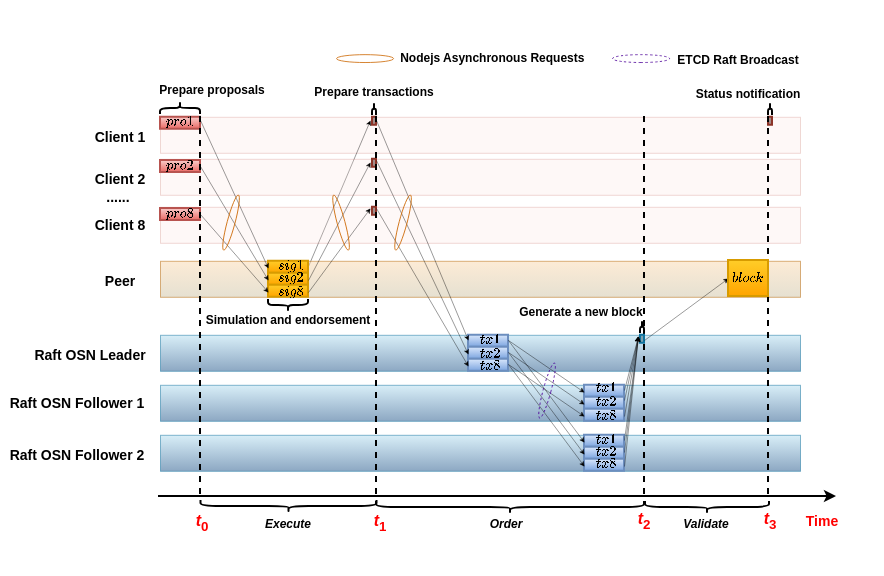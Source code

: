 <mxfile version="20.2.3" type="google"><diagram id="0vhZ1a2vEWbwYD3_x5Hq" name="第 1 页"><mxGraphModel grid="1" page="1" gridSize="10" guides="1" tooltips="1" connect="1" arrows="1" fold="1" pageScale="1" pageWidth="827" pageHeight="1169" math="1" shadow="0"><root><mxCell id="0"/><mxCell id="1" parent="0"/><mxCell id="vXWSQ5Rv11uB9TsXxkIm-58" value="" style="rounded=0;whiteSpace=wrap;html=1;strokeWidth=0.5;fillColor=#b1ddf0;strokeColor=#10739e;opacity=50;gradientColor=#1B5187;" vertex="1" parent="1"><mxGeometry x="160" y="328.4" width="320" height="18" as="geometry"/></mxCell><mxCell id="Trnzre_r4BiW6Tw0E5rN-12" value="" style="rounded=0;whiteSpace=wrap;html=1;strokeWidth=0.5;opacity=20;fillColor=#fad9d5;strokeColor=#ae4132;" vertex="1" parent="1"><mxGeometry x="160" y="169.4" width="320" height="18" as="geometry"/></mxCell><mxCell id="Trnzre_r4BiW6Tw0E5rN-16" value="&lt;font style=&quot;font-size: 7px;&quot;&gt;&lt;b&gt;......&lt;/b&gt;&lt;/font&gt;" style="text;html=1;strokeColor=none;fillColor=none;align=center;verticalAlign=middle;whiteSpace=wrap;rounded=0;" vertex="1" parent="1"><mxGeometry x="109" y="193" width="60" height="30" as="geometry"/></mxCell><mxCell id="Trnzre_r4BiW6Tw0E5rN-30" value="" style="shape=curlyBracket;whiteSpace=wrap;html=1;rounded=1;flipH=1;rotation=-90;" vertex="1" parent="1"><mxGeometry x="167" y="155" width="6" height="20" as="geometry"/></mxCell><mxCell id="Trnzre_r4BiW6Tw0E5rN-31" value="&lt;h6 style=&quot;font-size: 6px;&quot;&gt;&lt;font style=&quot;font-size: 6px; line-height: 0.2;&quot;&gt;Prepare&amp;nbsp;&lt;/font&gt;&lt;font style=&quot;font-size: 6px; line-height: 0.2;&quot;&gt;proposals&lt;/font&gt;&lt;/h6&gt;" style="text;html=1;strokeColor=none;fillColor=none;align=center;verticalAlign=middle;whiteSpace=wrap;rounded=0;" vertex="1" parent="1"><mxGeometry x="156" y="128.33" width="60" height="55" as="geometry"/></mxCell><mxCell id="Trnzre_r4BiW6Tw0E5rN-66" value="" style="shape=curlyBracket;whiteSpace=wrap;html=1;rounded=1;flipH=1;rotation=-90;" vertex="1" parent="1"><mxGeometry x="264" y="164.5" width="6" height="2" as="geometry"/></mxCell><mxCell id="Trnzre_r4BiW6Tw0E5rN-67" value="&lt;h6 style=&quot;font-size: 6px;&quot;&gt;&lt;font style=&quot;font-size: 6px; line-height: 0.2;&quot;&gt;Prepare&amp;nbsp;&lt;/font&gt;transactions&lt;/h6&gt;" style="text;html=1;strokeColor=none;fillColor=none;align=center;verticalAlign=middle;whiteSpace=wrap;rounded=0;" vertex="1" parent="1"><mxGeometry x="237.25" y="129" width="60" height="55" as="geometry"/></mxCell><mxCell id="Trnzre_r4BiW6Tw0E5rN-70" value="&lt;h6 style=&quot;&quot;&gt;&lt;font style=&quot;line-height: 0; font-size: 6px;&quot;&gt;Simulation and endorsement&lt;/font&gt;&lt;/h6&gt;" style="text;html=1;strokeColor=none;fillColor=none;align=center;verticalAlign=middle;whiteSpace=wrap;rounded=0;" vertex="1" parent="1"><mxGeometry x="164" y="242" width="120" height="55" as="geometry"/></mxCell><mxCell id="Trnzre_r4BiW6Tw0E5rN-113" value="" style="verticalLabelPosition=bottom;verticalAlign=top;html=1;shape=mxgraph.basic.rect;fillColor2=none;strokeWidth=1;size=20;indent=5;fontSize=7;fillColor=#f8cecc;strokeColor=#b85450;gradientColor=#ea6b66;" vertex="1" parent="1"><mxGeometry x="160" y="169.33" width="20" height="6" as="geometry"/></mxCell><mxCell id="Trnzre_r4BiW6Tw0E5rN-139" value="" style="verticalLabelPosition=bottom;verticalAlign=top;html=1;shape=mxgraph.basic.rect;fillColor2=none;strokeWidth=1;size=20;indent=5;fontSize=7;fillColor=#A38E8B;strokeColor=#8C3428;" vertex="1" parent="1"><mxGeometry x="266" y="169.33" width="2" height="4" as="geometry"/></mxCell><mxCell id="Trnzre_r4BiW6Tw0E5rN-142" value="" style="endArrow=classic;html=1;rounded=0;fontSize=1;fontColor=#000000;strokeColor=#000000;strokeWidth=0.2;endSize=2;startSize=2;jumpSize=3;" edge="1" parent="1"><mxGeometry width="50" height="50" relative="1" as="geometry"><mxPoint x="234" y="244" as="sourcePoint"/><mxPoint x="265" y="171" as="targetPoint"/></mxGeometry></mxCell><mxCell id="Trnzre_r4BiW6Tw0E5rN-186" value="" style="strokeWidth=0.4;html=1;shape=mxgraph.flowchart.start_1;whiteSpace=wrap;labelBackgroundColor=none;fontSize=5;fillColor=none;rotation=90;strokeColor=#CC6600;" vertex="1" parent="1"><mxGeometry x="260.31" y="125.79" width="3.94" height="28.51" as="geometry"/></mxCell><mxCell id="Trnzre_r4BiW6Tw0E5rN-187" value="&lt;h6 style=&quot;&quot;&gt;&lt;font style=&quot;line-height: 0.2; font-size: 6px;&quot;&gt;Nodejs Asynchronous Requests&amp;nbsp;&lt;/font&gt;&lt;/h6&gt;" style="text;html=1;strokeColor=none;fillColor=none;align=center;verticalAlign=middle;whiteSpace=wrap;rounded=0;" vertex="1" parent="1"><mxGeometry x="265.25" y="111" width="123.75" height="55" as="geometry"/></mxCell><mxCell id="Trnzre_r4BiW6Tw0E5rN-189" value="" style="strokeWidth=0.4;html=1;shape=mxgraph.flowchart.start_1;whiteSpace=wrap;labelBackgroundColor=none;fontSize=5;fillColor=none;rotation=90;dashed=1;strokeColor=#4C0099;" vertex="1" parent="1"><mxGeometry x="398.31" y="125.79" width="3.94" height="28.51" as="geometry"/></mxCell><mxCell id="Trnzre_r4BiW6Tw0E5rN-190" value="&lt;h6 style=&quot;&quot;&gt;&lt;font style=&quot;line-height: 0.2; font-size: 6px;&quot;&gt;ETCD Raft Broadcast&lt;/font&gt;&lt;/h6&gt;" style="text;html=1;strokeColor=none;fillColor=none;align=center;verticalAlign=middle;whiteSpace=wrap;rounded=0;" vertex="1" parent="1"><mxGeometry x="387.25" y="112" width="123.75" height="55" as="geometry"/></mxCell><mxCell id="Trnzre_r4BiW6Tw0E5rN-220" value="&lt;h6 style=&quot;&quot;&gt;&lt;font style=&quot;font-size: 7px;&quot;&gt;Client 1&lt;/font&gt;&lt;/h6&gt;" style="text;html=1;strokeColor=none;fillColor=none;align=center;verticalAlign=middle;whiteSpace=wrap;rounded=0;" vertex="1" parent="1"><mxGeometry x="110.25" y="151" width="60" height="55" as="geometry"/></mxCell><mxCell id="Trnzre_r4BiW6Tw0E5rN-229" value="&lt;h6 style=&quot;&quot;&gt;&lt;font style=&quot;font-size: 6px;&quot;&gt;Status notification&lt;/font&gt;&lt;/h6&gt;" style="text;html=1;strokeColor=none;fillColor=none;align=center;verticalAlign=middle;whiteSpace=wrap;rounded=0;" vertex="1" parent="1"><mxGeometry x="424.25" y="129" width="60" height="55" as="geometry"/></mxCell><mxCell id="Trnzre_r4BiW6Tw0E5rN-230" value="" style="verticalLabelPosition=bottom;verticalAlign=top;html=1;shape=mxgraph.basic.rect;fillColor2=none;strokeWidth=1;size=20;indent=5;fontSize=7;fillColor=#A38E8B;strokeColor=#8C3428;" vertex="1" parent="1"><mxGeometry x="464" y="169.33" width="2" height="4" as="geometry"/></mxCell><mxCell id="Trnzre_r4BiW6Tw0E5rN-232" value="" style="shape=curlyBracket;whiteSpace=wrap;html=1;rounded=1;flipH=1;rotation=-90;" vertex="1" parent="1"><mxGeometry x="462" y="164.5" width="6" height="2" as="geometry"/></mxCell><mxCell id="Trnzre_r4BiW6Tw0E5rN-237" value="&lt;h6 style=&quot;&quot;&gt;&lt;font color=&quot;#ff0000&quot; style=&quot;font-size: 7px;&quot;&gt;Time&lt;/font&gt;&lt;/h6&gt;" style="text;html=1;strokeColor=none;fillColor=none;align=center;verticalAlign=middle;whiteSpace=wrap;rounded=0;" vertex="1" parent="1"><mxGeometry x="461" y="343" width="60" height="55" as="geometry"/></mxCell><mxCell id="Trnzre_r4BiW6Tw0E5rN-258" value="" style="shape=curlyBracket;whiteSpace=wrap;html=1;rounded=1;flipH=1;rotation=90;" vertex="1" parent="1"><mxGeometry x="221.25" y="320" width="6" height="88" as="geometry"/></mxCell><mxCell id="Trnzre_r4BiW6Tw0E5rN-263" value="&lt;h6 style=&quot;&quot;&gt;&lt;font size=&quot;1&quot; style=&quot;&quot;&gt;&lt;i style=&quot;font-size: 6px;&quot;&gt;Execute&lt;/i&gt;&lt;/font&gt;&lt;/h6&gt;" style="text;html=1;strokeColor=none;fillColor=none;align=center;verticalAlign=middle;whiteSpace=wrap;rounded=0;" vertex="1" parent="1"><mxGeometry x="194.25" y="343" width="60" height="55" as="geometry"/></mxCell><mxCell id="Trnzre_r4BiW6Tw0E5rN-264" value="" style="shape=curlyBracket;whiteSpace=wrap;html=1;rounded=1;flipH=1;rotation=90;" vertex="1" parent="1"><mxGeometry x="332" y="297.5" width="6" height="134" as="geometry"/></mxCell><UserObject label="&lt;font color=&quot;#ff0000&quot; style=&quot;font-size: 8px;&quot;&gt;&lt;b style=&quot;&quot;&gt;&lt;i style=&quot;&quot;&gt;t&lt;/i&gt;&lt;sub style=&quot;&quot;&gt;1&lt;/sub&gt;&lt;/b&gt;&lt;/font&gt;" placeholders="1" name="Variable" id="Trnzre_r4BiW6Tw0E5rN-265"><mxCell style="text;html=1;strokeColor=none;fillColor=none;align=center;verticalAlign=middle;whiteSpace=wrap;overflow=hidden;dashed=1;labelBackgroundColor=none;fontSize=5;fontColor=#000000;" vertex="1" parent="1"><mxGeometry x="230" y="362" width="80" height="20" as="geometry"/></mxCell></UserObject><mxCell id="Trnzre_r4BiW6Tw0E5rN-266" value="&lt;h6 style=&quot;&quot;&gt;&lt;font size=&quot;1&quot; style=&quot;&quot;&gt;&lt;i style=&quot;font-size: 6px;&quot;&gt;Order&lt;/i&gt;&lt;/font&gt;&lt;/h6&gt;" style="text;html=1;strokeColor=none;fillColor=none;align=center;verticalAlign=middle;whiteSpace=wrap;rounded=0;" vertex="1" parent="1"><mxGeometry x="303.25" y="343" width="60" height="55" as="geometry"/></mxCell><mxCell id="Trnzre_r4BiW6Tw0E5rN-267" value="" style="shape=curlyBracket;whiteSpace=wrap;html=1;rounded=1;flipH=1;rotation=90;" vertex="1" parent="1"><mxGeometry x="430.5" y="333.5" width="6" height="62" as="geometry"/></mxCell><mxCell id="Trnzre_r4BiW6Tw0E5rN-268" value="&lt;h6 style=&quot;&quot;&gt;&lt;font size=&quot;1&quot; style=&quot;&quot;&gt;&lt;i style=&quot;font-size: 6px;&quot;&gt;Validate&lt;/i&gt;&lt;/font&gt;&lt;/h6&gt;" style="text;html=1;strokeColor=none;fillColor=none;align=center;verticalAlign=middle;whiteSpace=wrap;rounded=0;" vertex="1" parent="1"><mxGeometry x="403.25" y="343" width="60" height="55" as="geometry"/></mxCell><UserObject label="&lt;font color=&quot;#ff0000&quot; style=&quot;font-size: 8px;&quot;&gt;&lt;b style=&quot;&quot;&gt;&lt;i style=&quot;&quot;&gt;t&lt;/i&gt;&lt;sub style=&quot;&quot;&gt;2&lt;/sub&gt;&lt;/b&gt;&lt;/font&gt;" placeholders="1" name="Variable" id="Trnzre_r4BiW6Tw0E5rN-269"><mxCell style="text;html=1;strokeColor=none;fillColor=none;align=center;verticalAlign=middle;whiteSpace=wrap;overflow=hidden;dashed=1;labelBackgroundColor=none;fontSize=5;fontColor=#000000;" vertex="1" parent="1"><mxGeometry x="362" y="361" width="80" height="20" as="geometry"/></mxCell></UserObject><UserObject label="&lt;font color=&quot;#ff0000&quot; style=&quot;font-size: 8px;&quot;&gt;&lt;b style=&quot;&quot;&gt;&lt;i style=&quot;&quot;&gt;t&lt;/i&gt;&lt;sub style=&quot;&quot;&gt;3&lt;/sub&gt;&lt;/b&gt;&lt;/font&gt;" placeholders="1" name="Variable" id="Trnzre_r4BiW6Tw0E5rN-270"><mxCell style="text;html=1;strokeColor=none;fillColor=none;align=center;verticalAlign=middle;whiteSpace=wrap;overflow=hidden;dashed=1;labelBackgroundColor=none;fontSize=5;fontColor=#000000;" vertex="1" parent="1"><mxGeometry x="425" y="361" width="80" height="20" as="geometry"/></mxCell></UserObject><mxCell id="vXWSQ5Rv11uB9TsXxkIm-3" value="&lt;font style=&quot;font-size: 6px;&quot;&gt;$$pro1$$&lt;/font&gt;" style="text;html=1;strokeColor=none;fillColor=none;align=center;verticalAlign=middle;whiteSpace=wrap;rounded=0;fontColor=#000000;" vertex="1" parent="1"><mxGeometry x="140.25" y="161" width="60" height="22" as="geometry"/></mxCell><mxCell id="vXWSQ5Rv11uB9TsXxkIm-8" value="" style="rounded=0;whiteSpace=wrap;html=1;strokeWidth=0.5;opacity=20;fillColor=#fad9d5;strokeColor=#ae4132;" vertex="1" parent="1"><mxGeometry x="160" y="190.4" width="320" height="18" as="geometry"/></mxCell><mxCell id="vXWSQ5Rv11uB9TsXxkIm-9" value="&lt;h6 style=&quot;&quot;&gt;&lt;font style=&quot;font-size: 7px;&quot;&gt;Client 2&lt;/font&gt;&lt;/h6&gt;" style="text;html=1;strokeColor=none;fillColor=none;align=center;verticalAlign=middle;whiteSpace=wrap;rounded=0;" vertex="1" parent="1"><mxGeometry x="110.25" y="172" width="60" height="55" as="geometry"/></mxCell><mxCell id="vXWSQ5Rv11uB9TsXxkIm-10" value="" style="verticalLabelPosition=bottom;verticalAlign=top;html=1;shape=mxgraph.basic.rect;fillColor2=none;strokeWidth=1;size=20;indent=5;fontSize=7;fillColor=#f8cecc;strokeColor=#b85450;gradientColor=#ea6b66;" vertex="1" parent="1"><mxGeometry x="160" y="191" width="20" height="6" as="geometry"/></mxCell><mxCell id="vXWSQ5Rv11uB9TsXxkIm-11" value="" style="rounded=0;whiteSpace=wrap;html=1;strokeWidth=0.5;opacity=20;fillColor=#fad9d5;strokeColor=#ae4132;" vertex="1" parent="1"><mxGeometry x="160" y="214.4" width="320" height="18" as="geometry"/></mxCell><mxCell id="vXWSQ5Rv11uB9TsXxkIm-12" value="&lt;h6 style=&quot;&quot;&gt;&lt;font style=&quot;font-size: 7px;&quot;&gt;Client 8&lt;/font&gt;&lt;/h6&gt;" style="text;html=1;strokeColor=none;fillColor=none;align=center;verticalAlign=middle;whiteSpace=wrap;rounded=0;" vertex="1" parent="1"><mxGeometry x="110.25" y="195" width="60" height="55" as="geometry"/></mxCell><mxCell id="vXWSQ5Rv11uB9TsXxkIm-13" value="&lt;font style=&quot;font-size: 6px;&quot;&gt;$$pro2$$&lt;/font&gt;" style="text;html=1;strokeColor=none;fillColor=none;align=center;verticalAlign=middle;whiteSpace=wrap;rounded=0;fontColor=#000000;" vertex="1" parent="1"><mxGeometry x="140.25" y="183" width="60" height="22" as="geometry"/></mxCell><mxCell id="vXWSQ5Rv11uB9TsXxkIm-14" value="" style="verticalLabelPosition=bottom;verticalAlign=top;html=1;shape=mxgraph.basic.rect;fillColor2=none;strokeWidth=1;size=20;indent=5;fontSize=7;fillColor=#f8cecc;strokeColor=#b85450;gradientColor=#ea6b66;" vertex="1" parent="1"><mxGeometry x="160" y="215.03" width="20" height="6" as="geometry"/></mxCell><mxCell id="vXWSQ5Rv11uB9TsXxkIm-15" value="&lt;font style=&quot;font-size: 6px;&quot;&gt;$$pro8$$&lt;/font&gt;" style="text;html=1;strokeColor=none;fillColor=none;align=center;verticalAlign=middle;whiteSpace=wrap;rounded=0;fontColor=#000000;" vertex="1" parent="1"><mxGeometry x="140.25" y="207" width="60" height="22" as="geometry"/></mxCell><mxCell id="vXWSQ5Rv11uB9TsXxkIm-16" value="" style="rounded=0;whiteSpace=wrap;html=1;strokeWidth=0.5;fillColor=#fad7ac;strokeColor=#b46504;opacity=50;gradientColor=#CCC2A4;" vertex="1" parent="1"><mxGeometry x="160" y="241.4" width="320" height="18" as="geometry"/></mxCell><mxCell id="vXWSQ5Rv11uB9TsXxkIm-17" value="&lt;h6 style=&quot;&quot;&gt;&lt;font style=&quot;font-size: 7px;&quot;&gt;Peer&lt;/font&gt;&lt;/h6&gt;" style="text;html=1;strokeColor=none;fillColor=none;align=center;verticalAlign=middle;whiteSpace=wrap;rounded=0;" vertex="1" parent="1"><mxGeometry x="110.25" y="223" width="60" height="55" as="geometry"/></mxCell><mxCell id="vXWSQ5Rv11uB9TsXxkIm-21" value="" style="verticalLabelPosition=bottom;verticalAlign=top;html=1;shape=mxgraph.basic.rect;fillColor2=none;strokeWidth=1;size=20;indent=5;fontSize=7;fillColor=#ffcd28;strokeColor=#d79b00;gradientColor=#ffa500;" vertex="1" parent="1"><mxGeometry x="214" y="241.33" width="20" height="6" as="geometry"/></mxCell><mxCell id="vXWSQ5Rv11uB9TsXxkIm-22" value="" style="verticalLabelPosition=bottom;verticalAlign=top;html=1;shape=mxgraph.basic.rect;fillColor2=none;strokeWidth=1;size=20;indent=5;fontSize=7;fillColor=#ffcd28;strokeColor=#d79b00;gradientColor=#ffa500;" vertex="1" parent="1"><mxGeometry x="214" y="247.33" width="20" height="6" as="geometry"/></mxCell><mxCell id="vXWSQ5Rv11uB9TsXxkIm-23" value="" style="verticalLabelPosition=bottom;verticalAlign=top;html=1;shape=mxgraph.basic.rect;fillColor2=none;strokeWidth=1;size=20;indent=5;fontSize=7;fillColor=#ffcd28;strokeColor=#d79b00;gradientColor=#ffa500;" vertex="1" parent="1"><mxGeometry x="214" y="253.33" width="20" height="6" as="geometry"/></mxCell><mxCell id="vXWSQ5Rv11uB9TsXxkIm-24" value="&lt;font style=&quot;font-size: 6px;&quot;&gt;$$sig1$$&lt;/font&gt;" style="text;html=1;strokeColor=none;fillColor=none;align=center;verticalAlign=middle;whiteSpace=wrap;rounded=0;fontColor=#000000;" vertex="1" parent="1"><mxGeometry x="195.25" y="233" width="60" height="22" as="geometry"/></mxCell><mxCell id="vXWSQ5Rv11uB9TsXxkIm-25" value="&lt;font style=&quot;font-size: 6px;&quot;&gt;$$sig2$$&lt;/font&gt;" style="text;html=1;strokeColor=none;fillColor=none;align=center;verticalAlign=middle;whiteSpace=wrap;rounded=0;fontColor=#000000;" vertex="1" parent="1"><mxGeometry x="195.25" y="239" width="60" height="22" as="geometry"/></mxCell><mxCell id="vXWSQ5Rv11uB9TsXxkIm-26" value="&lt;font style=&quot;font-size: 6px;&quot;&gt;$$sig8$$&lt;/font&gt;" style="text;html=1;strokeColor=none;fillColor=none;align=center;verticalAlign=middle;whiteSpace=wrap;rounded=0;fontColor=#000000;" vertex="1" parent="1"><mxGeometry x="195.25" y="246" width="60" height="22" as="geometry"/></mxCell><mxCell id="Trnzre_r4BiW6Tw0E5rN-50" value="" style="endArrow=classic;html=1;rounded=0;fontSize=1;fontColor=#000000;strokeColor=#000000;strokeWidth=0.2;endSize=2;startSize=2;jumpSize=3;" edge="1" parent="1"><mxGeometry width="50" height="50" relative="1" as="geometry"><mxPoint x="180" y="171" as="sourcePoint"/><mxPoint x="214" y="245" as="targetPoint"/></mxGeometry></mxCell><mxCell id="vXWSQ5Rv11uB9TsXxkIm-28" value="" style="endArrow=classic;html=1;rounded=0;fontSize=1;fontColor=#000000;strokeColor=#000000;strokeWidth=0.2;endSize=2;startSize=2;jumpSize=3;" edge="1" parent="1"><mxGeometry width="50" height="50" relative="1" as="geometry"><mxPoint x="180" y="194" as="sourcePoint"/><mxPoint x="214" y="251" as="targetPoint"/></mxGeometry></mxCell><mxCell id="vXWSQ5Rv11uB9TsXxkIm-29" value="" style="endArrow=classic;html=1;rounded=0;fontSize=1;fontColor=#000000;strokeColor=#000000;strokeWidth=0.2;endSize=2;startSize=2;jumpSize=3;" edge="1" parent="1"><mxGeometry width="50" height="50" relative="1" as="geometry"><mxPoint x="180" y="218" as="sourcePoint"/><mxPoint x="214" y="257" as="targetPoint"/></mxGeometry></mxCell><mxCell id="vXWSQ5Rv11uB9TsXxkIm-30" value="" style="strokeWidth=0.4;html=1;shape=mxgraph.flowchart.start_1;whiteSpace=wrap;labelBackgroundColor=none;fontSize=5;rotation=15;fillColor=none;strokeColor=#CC6600;" vertex="1" parent="1"><mxGeometry x="193.31" y="207.79" width="3.94" height="28.51" as="geometry"/></mxCell><mxCell id="vXWSQ5Rv11uB9TsXxkIm-31" value="" style="shape=curlyBracket;whiteSpace=wrap;html=1;rounded=1;flipH=1;rotation=270;direction=west;" vertex="1" parent="1"><mxGeometry x="221" y="253.5" width="6" height="20" as="geometry"/></mxCell><mxCell id="vXWSQ5Rv11uB9TsXxkIm-34" value="" style="verticalLabelPosition=bottom;verticalAlign=top;html=1;shape=mxgraph.basic.rect;fillColor2=none;strokeWidth=1;size=20;indent=5;fontSize=7;fillColor=#A38E8B;strokeColor=#8C3428;" vertex="1" parent="1"><mxGeometry x="266" y="190.33" width="2" height="4" as="geometry"/></mxCell><mxCell id="vXWSQ5Rv11uB9TsXxkIm-35" value="" style="verticalLabelPosition=bottom;verticalAlign=top;html=1;shape=mxgraph.basic.rect;fillColor2=none;strokeWidth=1;size=20;indent=5;fontSize=7;fillColor=#A38E8B;strokeColor=#8C3428;" vertex="1" parent="1"><mxGeometry x="266" y="214.33" width="2" height="4" as="geometry"/></mxCell><mxCell id="vXWSQ5Rv11uB9TsXxkIm-36" value="" style="endArrow=classic;html=1;rounded=0;fontSize=1;fontColor=#000000;strokeColor=#000000;strokeWidth=0.2;endSize=2;startSize=2;jumpSize=3;" edge="1" parent="1"><mxGeometry width="50" height="50" relative="1" as="geometry"><mxPoint x="234" y="251" as="sourcePoint"/><mxPoint x="265" y="192" as="targetPoint"/></mxGeometry></mxCell><mxCell id="vXWSQ5Rv11uB9TsXxkIm-37" value="" style="endArrow=classic;html=1;rounded=0;fontSize=1;fontColor=#000000;strokeColor=#000000;strokeWidth=0.2;endSize=2;startSize=2;jumpSize=3;" edge="1" parent="1"><mxGeometry width="50" height="50" relative="1" as="geometry"><mxPoint x="234" y="257" as="sourcePoint"/><mxPoint x="265" y="215" as="targetPoint"/></mxGeometry></mxCell><mxCell id="vXWSQ5Rv11uB9TsXxkIm-38" value="" style="strokeWidth=0.4;html=1;shape=mxgraph.flowchart.start_1;whiteSpace=wrap;labelBackgroundColor=none;fontSize=5;fontColor=#000000;fillColor=none;rotation=-15;strokeColor=#CC6600;" vertex="1" parent="1"><mxGeometry x="248.31" y="207.79" width="3.94" height="28.51" as="geometry"/></mxCell><mxCell id="vXWSQ5Rv11uB9TsXxkIm-40" value="" style="rounded=0;whiteSpace=wrap;html=1;strokeWidth=0.5;fillColor=#b1ddf0;strokeColor=#10739e;opacity=50;gradientColor=#1B5187;" vertex="1" parent="1"><mxGeometry x="160" y="278.4" width="320" height="18" as="geometry"/></mxCell><mxCell id="vXWSQ5Rv11uB9TsXxkIm-41" value="&lt;h6 style=&quot;&quot;&gt;&lt;font style=&quot;font-size: 7px;&quot;&gt;Raft OSN Leader&lt;/font&gt;&lt;/h6&gt;" style="text;html=1;strokeColor=none;fillColor=none;align=center;verticalAlign=middle;whiteSpace=wrap;rounded=0;" vertex="1" parent="1"><mxGeometry x="95.25" y="260" width="60" height="55" as="geometry"/></mxCell><mxCell id="vXWSQ5Rv11uB9TsXxkIm-45" value="" style="verticalLabelPosition=bottom;verticalAlign=top;html=1;shape=mxgraph.basic.rect;fillColor2=none;strokeWidth=1;size=20;indent=5;fontSize=7;fillColor=#dae8fc;strokeColor=#6c8ebf;gradientColor=#7ea6e0;" vertex="1" parent="1"><mxGeometry x="314" y="278.33" width="20" height="6" as="geometry"/></mxCell><mxCell id="vXWSQ5Rv11uB9TsXxkIm-46" value="" style="verticalLabelPosition=bottom;verticalAlign=top;html=1;shape=mxgraph.basic.rect;fillColor2=none;strokeWidth=1;size=20;indent=5;fontSize=7;fillColor=#dae8fc;strokeColor=#6c8ebf;gradientColor=#7ea6e0;" vertex="1" parent="1"><mxGeometry x="314" y="284.33" width="20" height="6" as="geometry"/></mxCell><mxCell id="vXWSQ5Rv11uB9TsXxkIm-47" value="" style="verticalLabelPosition=bottom;verticalAlign=top;html=1;shape=mxgraph.basic.rect;fillColor2=none;strokeWidth=1;size=20;indent=5;fontSize=7;fillColor=#dae8fc;strokeColor=#6c8ebf;gradientColor=#7ea6e0;" vertex="1" parent="1"><mxGeometry x="314" y="290.33" width="20" height="6" as="geometry"/></mxCell><mxCell id="vXWSQ5Rv11uB9TsXxkIm-48" value="&lt;font style=&quot;font-size: 6px;&quot;&gt;$$tx2$$&lt;/font&gt;" style="text;html=1;strokeColor=none;fillColor=none;align=center;verticalAlign=middle;whiteSpace=wrap;rounded=0;fontColor=#000000;" vertex="1" parent="1"><mxGeometry x="295.25" y="277" width="60" height="22" as="geometry"/></mxCell><mxCell id="vXWSQ5Rv11uB9TsXxkIm-49" value="&lt;font style=&quot;font-size: 6px;&quot;&gt;$$tx1$$&lt;/font&gt;" style="text;html=1;strokeColor=none;fillColor=none;align=center;verticalAlign=middle;whiteSpace=wrap;rounded=0;fontColor=#000000;" vertex="1" parent="1"><mxGeometry x="295.25" y="270" width="60" height="22" as="geometry"/></mxCell><mxCell id="vXWSQ5Rv11uB9TsXxkIm-50" value="&lt;font style=&quot;font-size: 6px;&quot;&gt;$$tx8$$&lt;/font&gt;" style="text;html=1;strokeColor=none;fillColor=none;align=center;verticalAlign=middle;whiteSpace=wrap;rounded=0;fontColor=#000000;" vertex="1" parent="1"><mxGeometry x="295.25" y="283" width="60" height="22" as="geometry"/></mxCell><mxCell id="Trnzre_r4BiW6Tw0E5rN-152" value="" style="endArrow=classic;html=1;rounded=0;fontSize=1;fontColor=#000000;strokeColor=#000000;strokeWidth=0.2;endSize=2;startSize=2;jumpSize=3;" edge="1" parent="1"><mxGeometry width="50" height="50" relative="1" as="geometry"><mxPoint x="268" y="171" as="sourcePoint"/><mxPoint x="314" y="281" as="targetPoint"/></mxGeometry></mxCell><mxCell id="vXWSQ5Rv11uB9TsXxkIm-51" value="" style="endArrow=classic;html=1;rounded=0;fontSize=1;fontColor=#000000;strokeColor=#000000;strokeWidth=0.2;endSize=2;startSize=2;jumpSize=3;" edge="1" parent="1"><mxGeometry width="50" height="50" relative="1" as="geometry"><mxPoint x="268" y="191" as="sourcePoint"/><mxPoint x="314" y="288" as="targetPoint"/></mxGeometry></mxCell><mxCell id="vXWSQ5Rv11uB9TsXxkIm-52" value="" style="endArrow=classic;html=1;rounded=0;fontSize=1;fontColor=#000000;strokeColor=#000000;strokeWidth=0.2;endSize=2;startSize=2;jumpSize=3;" edge="1" parent="1"><mxGeometry width="50" height="50" relative="1" as="geometry"><mxPoint x="268" y="215" as="sourcePoint"/><mxPoint x="314" y="294" as="targetPoint"/></mxGeometry></mxCell><mxCell id="vXWSQ5Rv11uB9TsXxkIm-53" value="" style="strokeWidth=0.4;html=1;shape=mxgraph.flowchart.start_1;whiteSpace=wrap;labelBackgroundColor=none;fontSize=5;fillColor=none;rotation=15;strokeColor=#CC6600;" vertex="1" parent="1"><mxGeometry x="279.31" y="207.79" width="3.94" height="28.51" as="geometry"/></mxCell><mxCell id="vXWSQ5Rv11uB9TsXxkIm-54" value="" style="verticalLabelPosition=bottom;verticalAlign=top;html=1;shape=mxgraph.basic.rect;fillColor2=none;strokeWidth=1;size=20;indent=5;fontSize=7;fillColor=#dae8fc;strokeColor=#6c8ebf;gradientColor=#7ea6e0;" vertex="1" parent="1"><mxGeometry x="372" y="328.33" width="20" height="6" as="geometry"/></mxCell><mxCell id="vXWSQ5Rv11uB9TsXxkIm-55" value="" style="verticalLabelPosition=bottom;verticalAlign=top;html=1;shape=mxgraph.basic.rect;fillColor2=none;strokeWidth=1;size=20;indent=5;fontSize=7;fillColor=#dae8fc;strokeColor=#6c8ebf;gradientColor=#7ea6e0;" vertex="1" parent="1"><mxGeometry x="372" y="334.33" width="20" height="6" as="geometry"/></mxCell><mxCell id="vXWSQ5Rv11uB9TsXxkIm-56" value="" style="verticalLabelPosition=bottom;verticalAlign=top;html=1;shape=mxgraph.basic.rect;fillColor2=none;strokeWidth=1;size=20;indent=5;fontSize=7;fillColor=#dae8fc;strokeColor=#6c8ebf;gradientColor=#7ea6e0;" vertex="1" parent="1"><mxGeometry x="372" y="340.33" width="20" height="6" as="geometry"/></mxCell><mxCell id="vXWSQ5Rv11uB9TsXxkIm-57" value="" style="rounded=0;whiteSpace=wrap;html=1;strokeWidth=0.5;fillColor=#b1ddf0;strokeColor=#10739e;opacity=50;gradientColor=#1B5187;" vertex="1" parent="1"><mxGeometry x="160" y="303.4" width="320" height="18" as="geometry"/></mxCell><mxCell id="vXWSQ5Rv11uB9TsXxkIm-59" value="" style="verticalLabelPosition=bottom;verticalAlign=top;html=1;shape=mxgraph.basic.rect;fillColor2=none;strokeWidth=1;size=20;indent=5;fontSize=7;fillColor=#dae8fc;strokeColor=#6c8ebf;gradientColor=#7ea6e0;" vertex="1" parent="1"><mxGeometry x="372" y="303.33" width="20" height="6" as="geometry"/></mxCell><mxCell id="vXWSQ5Rv11uB9TsXxkIm-60" value="" style="verticalLabelPosition=bottom;verticalAlign=top;html=1;shape=mxgraph.basic.rect;fillColor2=none;strokeWidth=1;size=20;indent=5;fontSize=7;fillColor=#dae8fc;strokeColor=#6c8ebf;gradientColor=#7ea6e0;" vertex="1" parent="1"><mxGeometry x="372" y="309.33" width="20" height="6" as="geometry"/></mxCell><mxCell id="vXWSQ5Rv11uB9TsXxkIm-61" value="" style="verticalLabelPosition=bottom;verticalAlign=top;html=1;shape=mxgraph.basic.rect;fillColor2=none;strokeWidth=1;size=20;indent=5;fontSize=7;fillColor=#dae8fc;strokeColor=#6c8ebf;gradientColor=#7ea6e0;" vertex="1" parent="1"><mxGeometry x="372" y="315.33" width="20" height="6" as="geometry"/></mxCell><mxCell id="vXWSQ5Rv11uB9TsXxkIm-62" value="&lt;h6 style=&quot;&quot;&gt;&lt;font style=&quot;font-size: 7px;&quot;&gt;Raft OSN Follower 1&lt;/font&gt;&lt;/h6&gt;" style="text;html=1;strokeColor=none;fillColor=none;align=center;verticalAlign=middle;whiteSpace=wrap;rounded=0;" vertex="1" parent="1"><mxGeometry x="80" y="284" width="77.25" height="55" as="geometry"/></mxCell><mxCell id="vXWSQ5Rv11uB9TsXxkIm-63" value="&lt;h6 style=&quot;&quot;&gt;&lt;font style=&quot;font-size: 7px;&quot;&gt;Raft OSN Follower 2&lt;/font&gt;&lt;/h6&gt;" style="text;html=1;strokeColor=none;fillColor=none;align=center;verticalAlign=middle;whiteSpace=wrap;rounded=0;" vertex="1" parent="1"><mxGeometry x="80" y="310" width="77.25" height="55" as="geometry"/></mxCell><mxCell id="vXWSQ5Rv11uB9TsXxkIm-64" value="" style="endArrow=classic;html=1;rounded=0;fontSize=7;strokeColor=#000000;strokeWidth=1;endSize=3;startSize=3;" edge="1" parent="1"><mxGeometry width="50" height="50" relative="1" as="geometry"><mxPoint x="159" y="359" as="sourcePoint"/><mxPoint x="498" y="359" as="targetPoint"/></mxGeometry></mxCell><mxCell id="Trnzre_r4BiW6Tw0E5rN-74" value="" style="endArrow=none;dashed=1;html=1;rounded=0;fontSize=7;strokeColor=#000000;strokeWidth=1;fillColor=#dae8fc;" edge="1" parent="1"><mxGeometry width="50" height="50" relative="1" as="geometry"><mxPoint x="268" y="358" as="sourcePoint"/><mxPoint x="268" y="169" as="targetPoint"/></mxGeometry></mxCell><mxCell id="Trnzre_r4BiW6Tw0E5rN-39" value="" style="endArrow=none;dashed=1;html=1;rounded=0;fontSize=7;strokeColor=#000000;strokeWidth=1;fillColor=#dae8fc;" edge="1" parent="1"><mxGeometry width="50" height="50" relative="1" as="geometry"><mxPoint x="180" y="358" as="sourcePoint"/><mxPoint x="180" y="169" as="targetPoint"/></mxGeometry></mxCell><mxCell id="Trnzre_r4BiW6Tw0E5rN-205" value="" style="endArrow=none;dashed=1;html=1;rounded=0;fontSize=7;strokeColor=#000000;strokeWidth=1;fillColor=#dae8fc;" edge="1" parent="1"><mxGeometry width="50" height="50" relative="1" as="geometry"><mxPoint x="402" y="358" as="sourcePoint"/><mxPoint x="402" y="167" as="targetPoint"/></mxGeometry></mxCell><mxCell id="vXWSQ5Rv11uB9TsXxkIm-66" value="" style="endArrow=classic;html=1;rounded=0;fontSize=1;fontColor=#000000;strokeColor=#000000;strokeWidth=0.2;endSize=2;startSize=2;jumpSize=3;" edge="1" parent="1"><mxGeometry width="50" height="50" relative="1" as="geometry"><mxPoint x="334" y="287.0" as="sourcePoint"/><mxPoint x="372" y="313" as="targetPoint"/></mxGeometry></mxCell><mxCell id="vXWSQ5Rv11uB9TsXxkIm-65" value="" style="endArrow=classic;html=1;rounded=0;fontSize=1;fontColor=#000000;strokeColor=#000000;strokeWidth=0.2;endSize=2;startSize=2;jumpSize=3;" edge="1" parent="1"><mxGeometry width="50" height="50" relative="1" as="geometry"><mxPoint x="334" y="281.0" as="sourcePoint"/><mxPoint x="372" y="307" as="targetPoint"/></mxGeometry></mxCell><mxCell id="vXWSQ5Rv11uB9TsXxkIm-67" value="" style="endArrow=classic;html=1;rounded=0;fontSize=1;fontColor=#000000;strokeColor=#000000;strokeWidth=0.2;endSize=2;startSize=2;jumpSize=3;" edge="1" parent="1"><mxGeometry width="50" height="50" relative="1" as="geometry"><mxPoint x="334" y="293.0" as="sourcePoint"/><mxPoint x="372" y="319" as="targetPoint"/></mxGeometry></mxCell><mxCell id="vXWSQ5Rv11uB9TsXxkIm-68" value="" style="endArrow=classic;html=1;rounded=0;fontSize=1;fontColor=#000000;strokeColor=#000000;strokeWidth=0.2;endSize=2;startSize=2;jumpSize=3;" edge="1" parent="1"><mxGeometry width="50" height="50" relative="1" as="geometry"><mxPoint x="334" y="281.0" as="sourcePoint"/><mxPoint x="372" y="332" as="targetPoint"/></mxGeometry></mxCell><mxCell id="vXWSQ5Rv11uB9TsXxkIm-69" value="" style="endArrow=classic;html=1;rounded=0;fontSize=1;fontColor=#000000;strokeColor=#000000;strokeWidth=0.2;endSize=2;startSize=2;jumpSize=3;" edge="1" parent="1"><mxGeometry width="50" height="50" relative="1" as="geometry"><mxPoint x="334" y="287" as="sourcePoint"/><mxPoint x="372" y="338" as="targetPoint"/></mxGeometry></mxCell><mxCell id="vXWSQ5Rv11uB9TsXxkIm-70" value="" style="endArrow=classic;html=1;rounded=0;fontSize=1;fontColor=#000000;strokeColor=#000000;strokeWidth=0.2;endSize=2;startSize=2;jumpSize=3;" edge="1" parent="1"><mxGeometry width="50" height="50" relative="1" as="geometry"><mxPoint x="334" y="293" as="sourcePoint"/><mxPoint x="372" y="344" as="targetPoint"/></mxGeometry></mxCell><mxCell id="vXWSQ5Rv11uB9TsXxkIm-71" value="&lt;font style=&quot;font-size: 6px;&quot;&gt;$$tx1$$&lt;/font&gt;" style="text;html=1;strokeColor=none;fillColor=none;align=center;verticalAlign=middle;whiteSpace=wrap;rounded=0;fontColor=#000000;" vertex="1" parent="1"><mxGeometry x="353" y="294" width="60" height="22" as="geometry"/></mxCell><mxCell id="vXWSQ5Rv11uB9TsXxkIm-72" value="&lt;font style=&quot;font-size: 6px;&quot;&gt;$$tx2$$&lt;/font&gt;" style="text;html=1;strokeColor=none;fillColor=none;align=center;verticalAlign=middle;whiteSpace=wrap;rounded=0;fontColor=#000000;" vertex="1" parent="1"><mxGeometry x="353" y="326" width="60" height="22" as="geometry"/></mxCell><mxCell id="vXWSQ5Rv11uB9TsXxkIm-73" value="&lt;font style=&quot;font-size: 6px;&quot;&gt;$$tx8$$&lt;/font&gt;" style="text;html=1;strokeColor=none;fillColor=none;align=center;verticalAlign=middle;whiteSpace=wrap;rounded=0;fontColor=#000000;" vertex="1" parent="1"><mxGeometry x="353" y="332" width="60" height="22" as="geometry"/></mxCell><mxCell id="vXWSQ5Rv11uB9TsXxkIm-74" value="&lt;font style=&quot;font-size: 6px;&quot;&gt;$$tx2$$&lt;/font&gt;" style="text;html=1;strokeColor=none;fillColor=none;align=center;verticalAlign=middle;whiteSpace=wrap;rounded=0;fontColor=#000000;" vertex="1" parent="1"><mxGeometry x="353" y="301" width="60" height="22" as="geometry"/></mxCell><mxCell id="vXWSQ5Rv11uB9TsXxkIm-75" value="&lt;font style=&quot;font-size: 6px;&quot;&gt;$$tx8$$&lt;/font&gt;" style="text;html=1;strokeColor=none;fillColor=none;align=center;verticalAlign=middle;whiteSpace=wrap;rounded=0;fontColor=#000000;" vertex="1" parent="1"><mxGeometry x="353" y="308" width="60" height="22" as="geometry"/></mxCell><mxCell id="vXWSQ5Rv11uB9TsXxkIm-76" value="&lt;font style=&quot;font-size: 6px;&quot;&gt;$$tx1$$&lt;/font&gt;" style="text;html=1;strokeColor=none;fillColor=none;align=center;verticalAlign=middle;whiteSpace=wrap;rounded=0;fontColor=#000000;" vertex="1" parent="1"><mxGeometry x="353" y="320" width="60" height="22" as="geometry"/></mxCell><mxCell id="vXWSQ5Rv11uB9TsXxkIm-77" value="" style="verticalLabelPosition=bottom;verticalAlign=top;html=1;shape=mxgraph.basic.rect;fillColor2=none;strokeWidth=1;size=20;indent=5;fontSize=7;fillColor=#80A0AD;strokeColor=#10739e;" vertex="1" parent="1"><mxGeometry x="400" y="278.33" width="2" height="4" as="geometry"/></mxCell><mxCell id="vXWSQ5Rv11uB9TsXxkIm-78" value="" style="endArrow=classic;html=1;rounded=0;fontSize=1;fontColor=#000000;strokeColor=#000000;strokeWidth=0.2;endSize=2;startSize=2;jumpSize=3;" edge="1" parent="1"><mxGeometry width="50" height="50" relative="1" as="geometry"><mxPoint x="392" y="306" as="sourcePoint"/><mxPoint x="399" y="279" as="targetPoint"/></mxGeometry></mxCell><mxCell id="vXWSQ5Rv11uB9TsXxkIm-80" value="" style="shape=curlyBracket;whiteSpace=wrap;html=1;rounded=1;flipH=1;rotation=-90;" vertex="1" parent="1"><mxGeometry x="398" y="273.5" width="6" height="2" as="geometry"/></mxCell><mxCell id="vXWSQ5Rv11uB9TsXxkIm-81" value="&lt;h6 style=&quot;font-size: 6px;&quot;&gt;&lt;font style=&quot;font-size: 6px; line-height: 0.2;&quot;&gt;Generate a n&lt;/font&gt;ew block&lt;/h6&gt;" style="text;html=1;strokeColor=none;fillColor=none;align=center;verticalAlign=middle;whiteSpace=wrap;rounded=0;" vertex="1" parent="1"><mxGeometry x="333.25" y="239" width="74.75" height="55" as="geometry"/></mxCell><mxCell id="vXWSQ5Rv11uB9TsXxkIm-82" value="" style="endArrow=classic;html=1;rounded=0;fontSize=1;fontColor=#000000;strokeColor=#000000;strokeWidth=0.2;endSize=2;startSize=2;jumpSize=3;" edge="1" parent="1"><mxGeometry width="50" height="50" relative="1" as="geometry"><mxPoint x="392" y="311" as="sourcePoint"/><mxPoint x="399" y="279" as="targetPoint"/></mxGeometry></mxCell><mxCell id="vXWSQ5Rv11uB9TsXxkIm-83" value="" style="endArrow=classic;html=1;rounded=0;fontSize=1;fontColor=#000000;strokeColor=#000000;strokeWidth=0.2;endSize=2;startSize=2;jumpSize=3;" edge="1" parent="1"><mxGeometry width="50" height="50" relative="1" as="geometry"><mxPoint x="392" y="319" as="sourcePoint"/><mxPoint x="399" y="279" as="targetPoint"/></mxGeometry></mxCell><mxCell id="vXWSQ5Rv11uB9TsXxkIm-84" value="" style="endArrow=classic;html=1;rounded=0;fontSize=1;fontColor=#000000;strokeColor=#000000;strokeWidth=0.2;endSize=2;startSize=2;jumpSize=3;" edge="1" parent="1"><mxGeometry width="50" height="50" relative="1" as="geometry"><mxPoint x="392" y="331" as="sourcePoint"/><mxPoint x="399" y="279" as="targetPoint"/></mxGeometry></mxCell><mxCell id="vXWSQ5Rv11uB9TsXxkIm-85" value="" style="endArrow=classic;html=1;rounded=0;fontSize=1;fontColor=#000000;strokeColor=#000000;strokeWidth=0.2;endSize=2;startSize=2;jumpSize=3;" edge="1" parent="1"><mxGeometry width="50" height="50" relative="1" as="geometry"><mxPoint x="392" y="337" as="sourcePoint"/><mxPoint x="399" y="279" as="targetPoint"/></mxGeometry></mxCell><mxCell id="vXWSQ5Rv11uB9TsXxkIm-86" value="" style="endArrow=classic;html=1;rounded=0;fontSize=1;fontColor=#000000;strokeColor=#000000;strokeWidth=0.2;endSize=2;startSize=2;jumpSize=3;" edge="1" parent="1"><mxGeometry width="50" height="50" relative="1" as="geometry"><mxPoint x="392" y="344" as="sourcePoint"/><mxPoint x="399" y="279" as="targetPoint"/></mxGeometry></mxCell><mxCell id="vXWSQ5Rv11uB9TsXxkIm-88" value="" style="endArrow=classic;html=1;rounded=0;fontSize=1;fontColor=#000000;strokeColor=#000000;strokeWidth=0.2;endSize=2;startSize=2;jumpSize=3;" edge="1" parent="1"><mxGeometry width="50" height="50" relative="1" as="geometry"><mxPoint x="402" y="281" as="sourcePoint"/><mxPoint x="444" y="250" as="targetPoint"/></mxGeometry></mxCell><UserObject label="&lt;font color=&quot;#ff0000&quot; style=&quot;font-size: 8px;&quot;&gt;&lt;b style=&quot;&quot;&gt;&lt;i style=&quot;&quot;&gt;t&lt;/i&gt;&lt;sub style=&quot;&quot;&gt;0&lt;/sub&gt;&lt;/b&gt;&lt;/font&gt;" placeholders="1" name="Variable" id="vXWSQ5Rv11uB9TsXxkIm-89"><mxCell style="text;html=1;strokeColor=none;fillColor=none;align=center;verticalAlign=middle;whiteSpace=wrap;overflow=hidden;dashed=1;labelBackgroundColor=none;fontSize=5;fontColor=#000000;" vertex="1" parent="1"><mxGeometry x="141" y="362" width="80" height="20" as="geometry"/></mxCell></UserObject><mxCell id="Trnzre_r4BiW6Tw0E5rN-216" value="" style="endArrow=none;dashed=1;html=1;rounded=0;fontSize=7;strokeColor=#000000;strokeWidth=1;fillColor=#dae8fc;" edge="1" parent="1"><mxGeometry width="50" height="50" relative="1" as="geometry"><mxPoint x="464" y="358" as="sourcePoint"/><mxPoint x="464" y="169" as="targetPoint"/></mxGeometry></mxCell><mxCell id="vXWSQ5Rv11uB9TsXxkIm-87" value="" style="verticalLabelPosition=bottom;verticalAlign=top;html=1;shape=mxgraph.basic.rect;fillColor2=none;strokeWidth=1;size=20;indent=5;fontSize=7;fillColor=#ffcd28;strokeColor=#d79b00;gradientColor=#ffa500;" vertex="1" parent="1"><mxGeometry x="444" y="241" width="20" height="18" as="geometry"/></mxCell><mxCell id="Trnzre_r4BiW6Tw0E5rN-86" value="&lt;font style=&quot;font-size: 6px;&quot;&gt;$$block$$&lt;/font&gt;" style="text;html=1;strokeColor=none;fillColor=none;align=center;verticalAlign=middle;whiteSpace=wrap;rounded=0;fontColor=#000000;" vertex="1" parent="1"><mxGeometry x="424.25" y="235" width="60" height="30" as="geometry"/></mxCell><mxCell id="vXWSQ5Rv11uB9TsXxkIm-90" value="" style="strokeWidth=0.4;html=1;shape=mxgraph.flowchart.start_1;whiteSpace=wrap;labelBackgroundColor=none;fontSize=5;fillColor=none;rotation=15;dashed=1;strokeColor=#4C0099;" vertex="1" parent="1"><mxGeometry x="351.31" y="291.79" width="3.94" height="28.51" as="geometry"/></mxCell></root></mxGraphModel></diagram></mxfile>